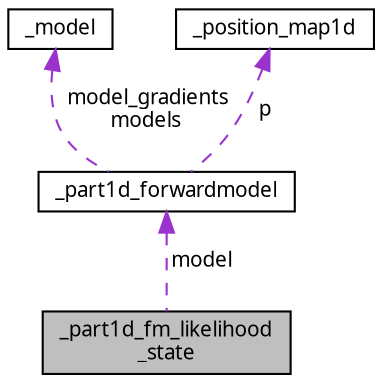 digraph "_part1d_fm_likelihood_state"
{
  edge [fontname="FreeSans.ttf",fontsize="10",labelfontname="FreeSans.ttf",labelfontsize="10"];
  node [fontname="FreeSans.ttf",fontsize="10",shape=record];
  Node1 [label="_part1d_fm_likelihood\l_state",height=0.2,width=0.4,color="black", fillcolor="grey75", style="filled", fontcolor="black"];
  Node2 -> Node1 [dir="back",color="darkorchid3",fontsize="10",style="dashed",label=" model" ];
  Node2 [label="_part1d_forwardmodel",height=0.2,width=0.4,color="black", fillcolor="white", style="filled",URL="$struct__part1d__forwardmodel.html"];
  Node3 -> Node2 [dir="back",color="darkorchid3",fontsize="10",style="dashed",label=" model_gradients\nmodels" ];
  Node3 [label="_model",height=0.2,width=0.4,color="black", fillcolor="white", style="filled",URL="$struct__model.html"];
  Node4 -> Node2 [dir="back",color="darkorchid3",fontsize="10",style="dashed",label=" p" ];
  Node4 [label="_position_map1d",height=0.2,width=0.4,color="black", fillcolor="white", style="filled",URL="$struct__position__map1d.html"];
}

